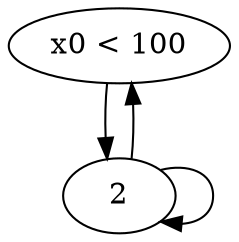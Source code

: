 digraph G {
        1 [label="x0 < 100"][init=1][match=0]
        2 [init=0][match=1]
        1->2 [guard="{x0 < 2}"][assign="{m0 := x0}"];
        2->2 [reset="{1}"][guard="{x0 < 2}"];
        2->1 [reset="{0}"][guard="{x1 < 1}"];
}

